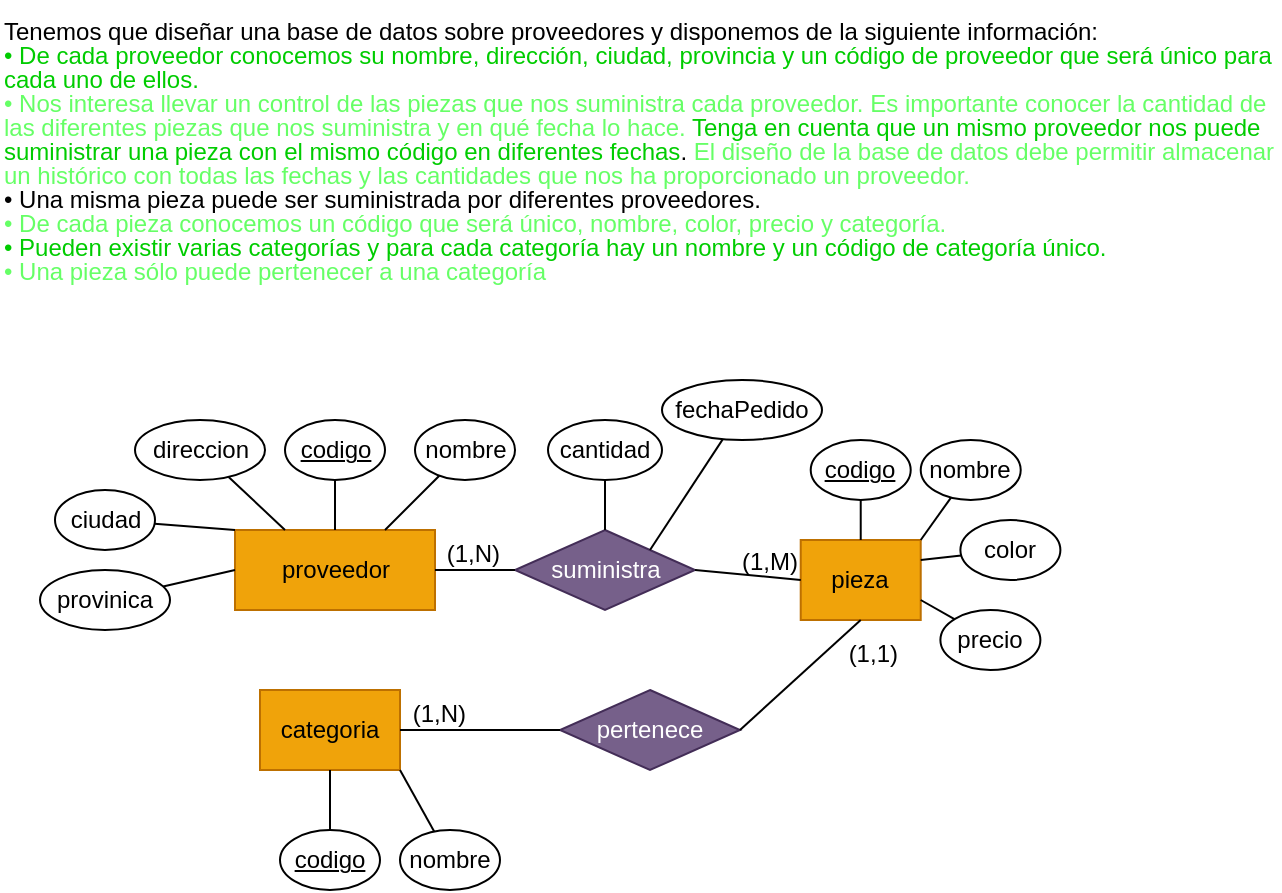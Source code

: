 <mxfile version="27.0.9">
  <diagram name="Página-1" id="RqRCeOunjHfmcQiv3Kjr">
    <mxGraphModel dx="788" dy="551" grid="1" gridSize="10" guides="1" tooltips="1" connect="1" arrows="1" fold="1" page="1" pageScale="1" pageWidth="827" pageHeight="1169" math="0" shadow="0">
      <root>
        <mxCell id="0" />
        <mxCell id="1" parent="0" />
        <mxCell id="RVssypuYPgg746el9prQ-1" value="&lt;div style=&quot;line-height: 100%;&quot;&gt;&lt;div style=&quot;line-height: 100%;&quot;&gt;Tenemos que diseñar una base de datos sobre proveedores y disponemos de la siguiente información:&lt;/div&gt;&lt;div style=&quot;line-height: 100%;&quot;&gt;&lt;font style=&quot;color: rgb(0, 204, 0);&quot;&gt;• De cada proveedor conocemos su nombre, dirección, ciudad, provincia y un código de proveedor que&amp;nbsp;&lt;span style=&quot;background-color: transparent;&quot;&gt;será único para cada uno de ellos.&lt;/span&gt;&lt;/font&gt;&lt;/div&gt;&lt;div style=&quot;line-height: 100%;&quot;&gt;&lt;font style=&quot;color: rgb(102, 255, 102);&quot;&gt;• Nos interesa llevar un control de las piezas que nos suministra cada proveedor. Es importante conocer&amp;nbsp;&lt;span style=&quot;background-color: transparent;&quot;&gt;la cantidad de las diferentes piezas que nos suministra y en qué fecha lo hace.&lt;/span&gt;&lt;/font&gt;&lt;span style=&quot;background-color: transparent; color: light-dark(rgb(0, 0, 0), rgb(255, 255, 255));&quot;&gt; &lt;/span&gt;&lt;font style=&quot;color: rgb(0, 204, 0);&quot;&gt;&lt;span style=&quot;background-color: transparent;&quot;&gt;Tenga en cuenta que un&amp;nbsp;&lt;/span&gt;&lt;span style=&quot;background-color: transparent;&quot;&gt;mismo proveedor nos puede suministrar una pieza con el mismo código en diferentes fechas&lt;/span&gt;&lt;/font&gt;&lt;span style=&quot;background-color: transparent; color: light-dark(rgb(0, 0, 0), rgb(255, 255, 255));&quot;&gt;. &lt;/span&gt;&lt;font style=&quot;color: rgb(102, 255, 102);&quot;&gt;&lt;span style=&quot;background-color: transparent;&quot;&gt;El diseño&amp;nbsp;&lt;/span&gt;&lt;span style=&quot;background-color: transparent;&quot;&gt;de la base de datos debe permitir almacenar un histórico con todas las fechas y las cantidades que nos&amp;nbsp;&lt;/span&gt;&lt;span style=&quot;background-color: transparent;&quot;&gt;ha proporcionado un proveedor.&lt;/span&gt;&lt;/font&gt;&lt;/div&gt;&lt;div style=&quot;line-height: 100%;&quot;&gt;&lt;span style=&quot;background-color: transparent; color: light-dark(rgb(0, 0, 0), rgb(255, 255, 255));&quot;&gt;• &lt;/span&gt;&lt;span style=&quot;background-color: transparent;&quot;&gt;&lt;font style=&quot;color: light-dark(rgb(0, 0, 0), rgb(0, 204, 0));&quot;&gt;Una misma pieza puede ser suministrada por diferentes proveedores.&lt;/font&gt;&lt;/span&gt;&lt;/div&gt;&lt;div style=&quot;line-height: 100%;&quot;&gt;&lt;font style=&quot;color: rgb(102, 255, 102);&quot;&gt;• De cada pieza conocemos un código que será único, nombre, color, precio y categoría.&lt;/font&gt;&lt;/div&gt;&lt;div style=&quot;line-height: 100%;&quot;&gt;&lt;font style=&quot;color: rgb(0, 204, 0);&quot;&gt;• Pueden existir varias categorías y para cada categoría hay un nombre y un código de categoría único.&lt;/font&gt;&lt;/div&gt;&lt;div style=&quot;line-height: 100%;&quot;&gt;&lt;font style=&quot;color: rgb(102, 255, 102);&quot;&gt;• Una pieza sólo puede pertenecer a una categoría&lt;/font&gt;&lt;/div&gt;&lt;/div&gt;" style="text;html=1;align=left;verticalAlign=middle;whiteSpace=wrap;rounded=0;" parent="1" vertex="1">
          <mxGeometry x="10" width="640" height="150" as="geometry" />
        </mxCell>
        <mxCell id="e48O_ROwL1UHitbBsOAP-1" value="proveedor" style="whiteSpace=wrap;html=1;align=center;fillColor=#f0a30a;strokeColor=#BD7000;fontColor=#000000;" vertex="1" parent="1">
          <mxGeometry x="127.5" y="265" width="100" height="40" as="geometry" />
        </mxCell>
        <mxCell id="e48O_ROwL1UHitbBsOAP-2" value="pieza" style="whiteSpace=wrap;html=1;align=center;fillColor=#f0a30a;strokeColor=#BD7000;fontColor=#000000;" vertex="1" parent="1">
          <mxGeometry x="410.36" y="270" width="60" height="40" as="geometry" />
        </mxCell>
        <mxCell id="e48O_ROwL1UHitbBsOAP-3" value="" style="endArrow=none;html=1;rounded=0;exitX=0.5;exitY=0;exitDx=0;exitDy=0;" edge="1" target="e48O_ROwL1UHitbBsOAP-4" parent="1" source="e48O_ROwL1UHitbBsOAP-1">
          <mxGeometry relative="1" as="geometry">
            <mxPoint x="142.5" y="200" as="sourcePoint" />
            <mxPoint x="202.5" y="200" as="targetPoint" />
          </mxGeometry>
        </mxCell>
        <mxCell id="e48O_ROwL1UHitbBsOAP-4" value="&lt;u&gt;codigo&lt;/u&gt;" style="ellipse;whiteSpace=wrap;html=1;align=center;" vertex="1" parent="1">
          <mxGeometry x="152.5" y="210" width="50" height="30" as="geometry" />
        </mxCell>
        <mxCell id="e48O_ROwL1UHitbBsOAP-5" value="" style="endArrow=none;html=1;rounded=0;exitX=0.75;exitY=0;exitDx=0;exitDy=0;" edge="1" target="e48O_ROwL1UHitbBsOAP-6" parent="1" source="e48O_ROwL1UHitbBsOAP-1">
          <mxGeometry relative="1" as="geometry">
            <mxPoint x="247.5" y="225" as="sourcePoint" />
            <mxPoint x="307.5" y="225" as="targetPoint" />
          </mxGeometry>
        </mxCell>
        <mxCell id="e48O_ROwL1UHitbBsOAP-6" value="nombre" style="ellipse;whiteSpace=wrap;html=1;align=center;" vertex="1" parent="1">
          <mxGeometry x="217.5" y="210" width="50" height="30" as="geometry" />
        </mxCell>
        <mxCell id="e48O_ROwL1UHitbBsOAP-7" value="" style="endArrow=none;html=1;rounded=0;exitX=0.25;exitY=0;exitDx=0;exitDy=0;" edge="1" target="e48O_ROwL1UHitbBsOAP-8" parent="1" source="e48O_ROwL1UHitbBsOAP-1">
          <mxGeometry relative="1" as="geometry">
            <mxPoint x="277.5" y="280" as="sourcePoint" />
            <mxPoint x="337.5" y="280" as="targetPoint" />
          </mxGeometry>
        </mxCell>
        <mxCell id="e48O_ROwL1UHitbBsOAP-8" value="direccion" style="ellipse;whiteSpace=wrap;html=1;align=center;" vertex="1" parent="1">
          <mxGeometry x="77.5" y="210" width="65" height="30" as="geometry" />
        </mxCell>
        <mxCell id="e48O_ROwL1UHitbBsOAP-10" value="" style="endArrow=none;html=1;rounded=0;exitX=0;exitY=0;exitDx=0;exitDy=0;" edge="1" target="e48O_ROwL1UHitbBsOAP-11" parent="1" source="e48O_ROwL1UHitbBsOAP-1">
          <mxGeometry relative="1" as="geometry">
            <mxPoint x="287.5" y="285" as="sourcePoint" />
            <mxPoint x="347.5" y="285" as="targetPoint" />
          </mxGeometry>
        </mxCell>
        <mxCell id="e48O_ROwL1UHitbBsOAP-11" value="ciudad" style="ellipse;whiteSpace=wrap;html=1;align=center;" vertex="1" parent="1">
          <mxGeometry x="37.5" y="245" width="50" height="30" as="geometry" />
        </mxCell>
        <mxCell id="e48O_ROwL1UHitbBsOAP-12" value="" style="endArrow=none;html=1;rounded=0;exitX=0;exitY=0.5;exitDx=0;exitDy=0;" edge="1" target="e48O_ROwL1UHitbBsOAP-13" parent="1" source="e48O_ROwL1UHitbBsOAP-1">
          <mxGeometry relative="1" as="geometry">
            <mxPoint x="127.5" y="275" as="sourcePoint" />
            <mxPoint x="87.5" y="330" as="targetPoint" />
          </mxGeometry>
        </mxCell>
        <mxCell id="e48O_ROwL1UHitbBsOAP-13" value="provinica" style="ellipse;whiteSpace=wrap;html=1;align=center;" vertex="1" parent="1">
          <mxGeometry x="30" y="285" width="65" height="30" as="geometry" />
        </mxCell>
        <mxCell id="e48O_ROwL1UHitbBsOAP-14" value="suministra" style="shape=rhombus;perimeter=rhombusPerimeter;whiteSpace=wrap;html=1;align=center;fillColor=#76608a;fontColor=#ffffff;strokeColor=#432D57;" vertex="1" parent="1">
          <mxGeometry x="267.5" y="265" width="90" height="40" as="geometry" />
        </mxCell>
        <mxCell id="e48O_ROwL1UHitbBsOAP-15" value="" style="endArrow=none;html=1;rounded=0;exitX=0;exitY=0.5;exitDx=0;exitDy=0;entryX=1;entryY=0.5;entryDx=0;entryDy=0;" edge="1" source="e48O_ROwL1UHitbBsOAP-14" parent="1" target="e48O_ROwL1UHitbBsOAP-1">
          <mxGeometry relative="1" as="geometry">
            <mxPoint x="307" y="250" as="sourcePoint" />
            <mxPoint x="260" y="280" as="targetPoint" />
          </mxGeometry>
        </mxCell>
        <mxCell id="e48O_ROwL1UHitbBsOAP-16" value="(1,N)" style="resizable=0;html=1;whiteSpace=wrap;align=right;verticalAlign=bottom;" connectable="0" vertex="1" parent="e48O_ROwL1UHitbBsOAP-15">
          <mxGeometry x="1" relative="1" as="geometry">
            <mxPoint x="34" as="offset" />
          </mxGeometry>
        </mxCell>
        <mxCell id="e48O_ROwL1UHitbBsOAP-17" value="" style="endArrow=none;html=1;rounded=0;exitX=1;exitY=0.5;exitDx=0;exitDy=0;entryX=0;entryY=0.5;entryDx=0;entryDy=0;" edge="1" source="e48O_ROwL1UHitbBsOAP-14" parent="1" target="e48O_ROwL1UHitbBsOAP-2">
          <mxGeometry relative="1" as="geometry">
            <mxPoint x="307" y="250" as="sourcePoint" />
            <mxPoint x="400" y="285" as="targetPoint" />
          </mxGeometry>
        </mxCell>
        <mxCell id="e48O_ROwL1UHitbBsOAP-18" value="(1,M&lt;span style=&quot;background-color: transparent; color: light-dark(rgb(0, 0, 0), rgb(255, 255, 255));&quot;&gt;)&lt;/span&gt;" style="resizable=0;html=1;whiteSpace=wrap;align=right;verticalAlign=bottom;" connectable="0" vertex="1" parent="e48O_ROwL1UHitbBsOAP-17">
          <mxGeometry x="1" relative="1" as="geometry">
            <mxPoint as="offset" />
          </mxGeometry>
        </mxCell>
        <mxCell id="e48O_ROwL1UHitbBsOAP-19" value="" style="endArrow=none;html=1;rounded=0;exitX=1;exitY=0;exitDx=0;exitDy=0;" edge="1" target="e48O_ROwL1UHitbBsOAP-20" parent="1" source="e48O_ROwL1UHitbBsOAP-14">
          <mxGeometry relative="1" as="geometry">
            <mxPoint x="355" y="245" as="sourcePoint" />
            <mxPoint x="290" y="215" as="targetPoint" />
          </mxGeometry>
        </mxCell>
        <mxCell id="e48O_ROwL1UHitbBsOAP-20" value="fechaPedido" style="ellipse;whiteSpace=wrap;html=1;align=center;" vertex="1" parent="1">
          <mxGeometry x="341" y="190" width="80" height="30" as="geometry" />
        </mxCell>
        <mxCell id="e48O_ROwL1UHitbBsOAP-21" value="" style="endArrow=none;html=1;rounded=0;exitX=0.5;exitY=0;exitDx=0;exitDy=0;" edge="1" target="e48O_ROwL1UHitbBsOAP-22" parent="1" source="e48O_ROwL1UHitbBsOAP-14">
          <mxGeometry relative="1" as="geometry">
            <mxPoint x="305" y="245" as="sourcePoint" />
            <mxPoint x="228" y="165" as="targetPoint" />
          </mxGeometry>
        </mxCell>
        <mxCell id="e48O_ROwL1UHitbBsOAP-22" value="cantidad" style="ellipse;whiteSpace=wrap;html=1;align=center;" vertex="1" parent="1">
          <mxGeometry x="284" y="210" width="57" height="30" as="geometry" />
        </mxCell>
        <mxCell id="e48O_ROwL1UHitbBsOAP-23" value="" style="endArrow=none;html=1;rounded=0;exitX=0.5;exitY=0;exitDx=0;exitDy=0;" edge="1" target="e48O_ROwL1UHitbBsOAP-24" parent="1" source="e48O_ROwL1UHitbBsOAP-2">
          <mxGeometry relative="1" as="geometry">
            <mxPoint x="398.36" y="200" as="sourcePoint" />
            <mxPoint x="458.36" y="200" as="targetPoint" />
          </mxGeometry>
        </mxCell>
        <mxCell id="e48O_ROwL1UHitbBsOAP-24" value="&lt;u&gt;codigo&lt;/u&gt;" style="ellipse;whiteSpace=wrap;html=1;align=center;" vertex="1" parent="1">
          <mxGeometry x="415.36" y="220" width="50" height="30" as="geometry" />
        </mxCell>
        <mxCell id="e48O_ROwL1UHitbBsOAP-35" value="" style="endArrow=none;html=1;rounded=0;exitX=1;exitY=0;exitDx=0;exitDy=0;" edge="1" target="e48O_ROwL1UHitbBsOAP-36" parent="1" source="e48O_ROwL1UHitbBsOAP-2">
          <mxGeometry relative="1" as="geometry">
            <mxPoint x="430.2" y="180" as="sourcePoint" />
            <mxPoint x="490.2" y="180" as="targetPoint" />
          </mxGeometry>
        </mxCell>
        <mxCell id="e48O_ROwL1UHitbBsOAP-36" value="nombre" style="ellipse;whiteSpace=wrap;html=1;align=center;" vertex="1" parent="1">
          <mxGeometry x="470.36" y="220" width="50" height="30" as="geometry" />
        </mxCell>
        <mxCell id="e48O_ROwL1UHitbBsOAP-37" value="" style="endArrow=none;html=1;rounded=0;exitX=1;exitY=0.25;exitDx=0;exitDy=0;" edge="1" target="e48O_ROwL1UHitbBsOAP-38" parent="1" source="e48O_ROwL1UHitbBsOAP-2">
          <mxGeometry relative="1" as="geometry">
            <mxPoint x="500.2" y="290" as="sourcePoint" />
            <mxPoint x="560.2" y="290" as="targetPoint" />
          </mxGeometry>
        </mxCell>
        <mxCell id="e48O_ROwL1UHitbBsOAP-38" value="color" style="ellipse;whiteSpace=wrap;html=1;align=center;" vertex="1" parent="1">
          <mxGeometry x="490.2" y="260" width="50" height="30" as="geometry" />
        </mxCell>
        <mxCell id="e48O_ROwL1UHitbBsOAP-39" value="" style="endArrow=none;html=1;rounded=0;exitX=1;exitY=0.75;exitDx=0;exitDy=0;" edge="1" target="e48O_ROwL1UHitbBsOAP-40" parent="1" source="e48O_ROwL1UHitbBsOAP-2">
          <mxGeometry relative="1" as="geometry">
            <mxPoint x="473.2" y="335" as="sourcePoint" />
            <mxPoint x="533.2" y="335" as="targetPoint" />
          </mxGeometry>
        </mxCell>
        <mxCell id="e48O_ROwL1UHitbBsOAP-40" value="precio" style="ellipse;whiteSpace=wrap;html=1;align=center;" vertex="1" parent="1">
          <mxGeometry x="480.2" y="305" width="50" height="30" as="geometry" />
        </mxCell>
        <mxCell id="e48O_ROwL1UHitbBsOAP-43" value="categoria" style="whiteSpace=wrap;html=1;align=center;fillColor=#f0a30a;strokeColor=#BD7000;fontColor=#000000;" vertex="1" parent="1">
          <mxGeometry x="140" y="345" width="70" height="40" as="geometry" />
        </mxCell>
        <mxCell id="e48O_ROwL1UHitbBsOAP-44" value="pertenece" style="shape=rhombus;perimeter=rhombusPerimeter;whiteSpace=wrap;html=1;align=center;fillColor=#76608a;fontColor=#ffffff;strokeColor=#432D57;" vertex="1" parent="1">
          <mxGeometry x="290" y="345" width="90" height="40" as="geometry" />
        </mxCell>
        <mxCell id="e48O_ROwL1UHitbBsOAP-45" value="" style="endArrow=none;html=1;rounded=0;exitX=0;exitY=0.5;exitDx=0;exitDy=0;entryX=1;entryY=0.5;entryDx=0;entryDy=0;" edge="1" source="e48O_ROwL1UHitbBsOAP-44" parent="1" target="e48O_ROwL1UHitbBsOAP-43">
          <mxGeometry relative="1" as="geometry">
            <mxPoint x="261" y="335" as="sourcePoint" />
            <mxPoint x="214" y="365" as="targetPoint" />
          </mxGeometry>
        </mxCell>
        <mxCell id="e48O_ROwL1UHitbBsOAP-46" value="(1,N)" style="resizable=0;html=1;whiteSpace=wrap;align=right;verticalAlign=bottom;" connectable="0" vertex="1" parent="e48O_ROwL1UHitbBsOAP-45">
          <mxGeometry x="1" relative="1" as="geometry">
            <mxPoint x="34" as="offset" />
          </mxGeometry>
        </mxCell>
        <mxCell id="e48O_ROwL1UHitbBsOAP-47" value="" style="endArrow=none;html=1;rounded=0;exitX=1;exitY=0.5;exitDx=0;exitDy=0;entryX=0.5;entryY=1;entryDx=0;entryDy=0;" edge="1" source="e48O_ROwL1UHitbBsOAP-44" parent="1" target="e48O_ROwL1UHitbBsOAP-2">
          <mxGeometry relative="1" as="geometry">
            <mxPoint x="261" y="335" as="sourcePoint" />
            <mxPoint x="434" y="365" as="targetPoint" />
          </mxGeometry>
        </mxCell>
        <mxCell id="e48O_ROwL1UHitbBsOAP-48" value="(1,1)" style="resizable=0;html=1;whiteSpace=wrap;align=right;verticalAlign=bottom;" connectable="0" vertex="1" parent="e48O_ROwL1UHitbBsOAP-47">
          <mxGeometry x="1" relative="1" as="geometry">
            <mxPoint x="20" y="25" as="offset" />
          </mxGeometry>
        </mxCell>
        <mxCell id="e48O_ROwL1UHitbBsOAP-49" value="" style="endArrow=none;html=1;rounded=0;exitX=0.5;exitY=1;exitDx=0;exitDy=0;" edge="1" target="e48O_ROwL1UHitbBsOAP-50" parent="1" source="e48O_ROwL1UHitbBsOAP-43">
          <mxGeometry relative="1" as="geometry">
            <mxPoint x="115" y="430" as="sourcePoint" />
            <mxPoint x="175" y="430" as="targetPoint" />
          </mxGeometry>
        </mxCell>
        <mxCell id="e48O_ROwL1UHitbBsOAP-50" value="&lt;u&gt;codigo&lt;/u&gt;" style="ellipse;whiteSpace=wrap;html=1;align=center;" vertex="1" parent="1">
          <mxGeometry x="150" y="415" width="50" height="30" as="geometry" />
        </mxCell>
        <mxCell id="e48O_ROwL1UHitbBsOAP-51" value="" style="endArrow=none;html=1;rounded=0;exitX=1;exitY=1;exitDx=0;exitDy=0;" edge="1" target="e48O_ROwL1UHitbBsOAP-52" parent="1" source="e48O_ROwL1UHitbBsOAP-43">
          <mxGeometry relative="1" as="geometry">
            <mxPoint x="220" y="410" as="sourcePoint" />
            <mxPoint x="280" y="410" as="targetPoint" />
          </mxGeometry>
        </mxCell>
        <mxCell id="e48O_ROwL1UHitbBsOAP-52" value="nombre" style="ellipse;whiteSpace=wrap;html=1;align=center;" vertex="1" parent="1">
          <mxGeometry x="210" y="415" width="50" height="30" as="geometry" />
        </mxCell>
      </root>
    </mxGraphModel>
  </diagram>
</mxfile>
